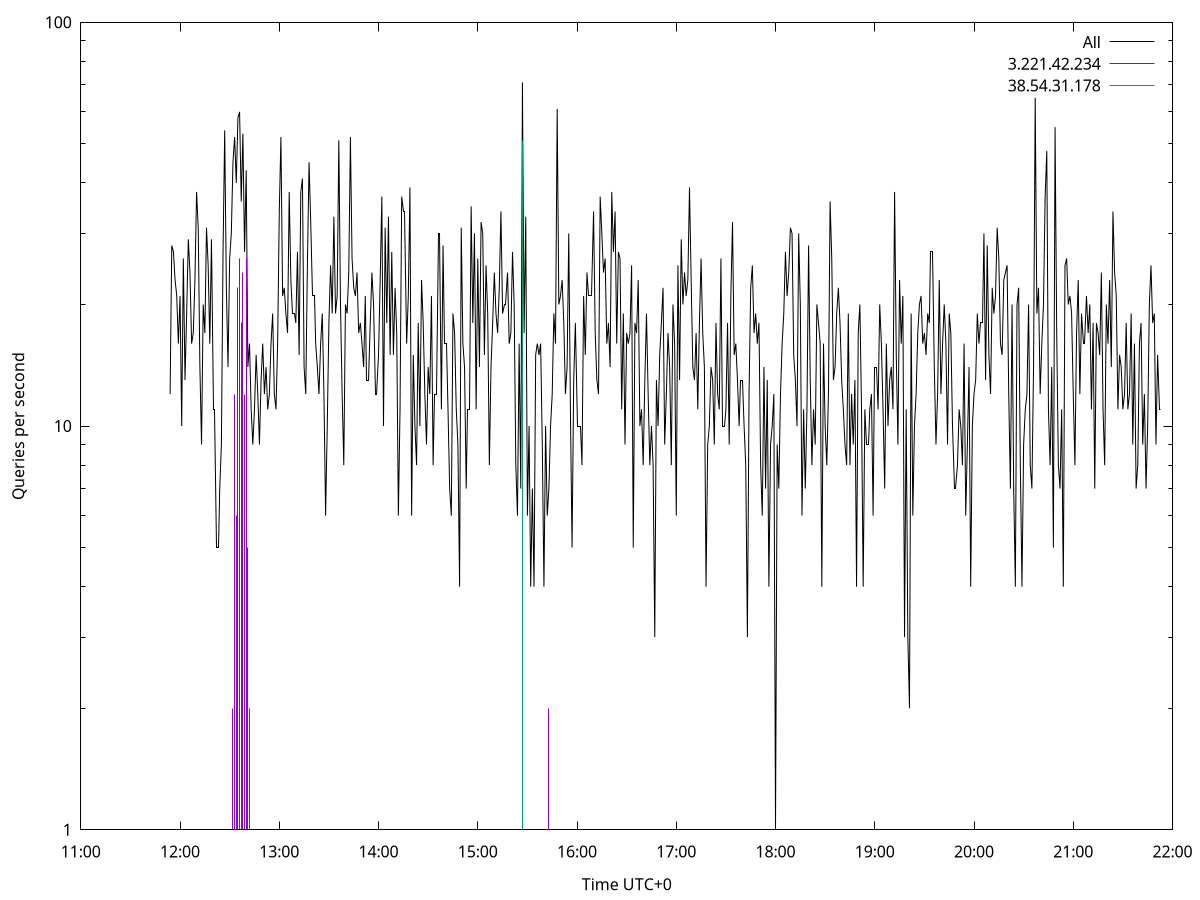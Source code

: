 set terminal pngcairo size 1024,768
set output 'Sun Jan  7 08:11:54 2024.png'
set ylabel 'Queries per second'
set xlabel 'Time UTC+0'
set xdata time
set timefmt "%s"
set log y
plot \
'-' using 1:2 linecolor 0 linetype 2 with lines title 'All', \
'-' using 1:2 linecolor 1 linetype 3 with impulses title "3.221.42.234", \
'-' using 1:2 linecolor 2 linetype 3 with impulses title "38.54.31.178"
1704589914 12
1704589915 28
1704589916 27
1704589917 23
1704589918 21
1704589919 16
1704589920 21
1704589921 10
1704589922 26
1704589923 13
1704589924 19
1704589925 29
1704589926 24
1704589927 16
1704589928 17
1704589929 23
1704589930 38
1704589931 31
1704589932 14
1704589933 9
1704589934 20
1704589935 17
1704589936 31
1704589937 25
1704589938 16
1704589939 29
1704589940 11
1704589941 11
1704589942 5
1704589943 5
1704589944 7
1704589945 9
1704589946 27
1704589947 54
1704589948 22
1704589949 14
1704589950 26
1704589951 30
1704589952 45
1704589953 52
1704589954 40
1704589955 58
1704589956 60
1704589957 36
1704589958 53
1704589959 27
1704589960 43
1704589961 14
1704589962 16
1704589963 11
1704589964 9
1704589965 11
1704589966 15
1704589967 12
1704589968 9
1704589969 13
1704589970 16
1704589971 12
1704589972 14
1704589973 11
1704589974 12
1704589975 16
1704589976 19
1704589977 12
1704589978 11
1704589979 16
1704589980 34
1704589981 52
1704589982 21
1704589983 22
1704589984 19
1704589985 17
1704589986 38
1704589987 23
1704589988 19
1704589989 19
1704589990 18
1704589991 27
1704589992 15
1704589993 38
1704589994 41
1704589995 14
1704589996 12
1704589997 25
1704589998 45
1704589999 32
1704590000 21
1704590001 21
1704590002 16
1704590003 14
1704590004 12
1704590005 16
1704590006 19
1704590007 12
1704590008 6
1704590009 10
1704590010 18
1704590011 25
1704590012 19
1704590013 33
1704590014 19
1704590015 21
1704590016 51
1704590017 20
1704590018 12
1704590019 8
1704590020 20
1704590021 19
1704590022 24
1704590023 52
1704590024 26
1704590025 22
1704590026 21
1704590027 24
1704590028 17
1704590029 18
1704590030 16
1704590031 14
1704590032 21
1704590033 13
1704590034 13
1704590035 18
1704590036 24
1704590037 20
1704590038 12
1704590039 12
1704590040 15
1704590041 23
1704590042 37
1704590043 10
1704590044 31
1704590045 18
1704590046 33
1704590047 15
1704590048 27
1704590049 15
1704590050 22
1704590051 17
1704590052 6
1704590053 11
1704590054 37
1704590055 34
1704590056 34
1704590057 16
1704590058 21
1704590059 39
1704590060 6
1704590061 15
1704590062 10
1704590063 8
1704590064 18
1704590065 10
1704590066 23
1704590067 18
1704590068 12
1704590069 9
1704590070 14
1704590071 12
1704590072 21
1704590073 8
1704590074 12
1704590075 12
1704590076 30
1704590077 30
1704590078 11
1704590079 28
1704590080 16
1704590081 16
1704590082 11
1704590083 7
1704590084 6
1704590085 19
1704590086 17
1704590087 11
1704590088 9
1704590089 4
1704590090 31
1704590091 16
1704590092 14
1704590093 7
1704590094 11
1704590095 11
1704590096 35
1704590097 18
1704590098 30
1704590099 11
1704590100 26
1704590101 14
1704590102 32
1704590103 30
1704590104 15
1704590105 25
1704590106 19
1704590107 8
1704590108 14
1704590109 18
1704590110 24
1704590111 19
1704590112 17
1704590113 22
1704590114 34
1704590115 19
1704590116 20
1704590117 20
1704590118 24
1704590119 16
1704590120 17
1704590121 27
1704590122 20
1704590123 8
1704590124 6
1704590125 16
1704590126 7
1704590127 71
1704590128 17
1704590129 33
1704590130 6
1704590131 10
1704590132 4
1704590133 7
1704590134 4
1704590135 15
1704590136 16
1704590137 15
1704590138 16
1704590139 9
1704590140 4
1704590141 10
1704590142 6
1704590143 7
1704590144 10
1704590145 12
1704590146 19
1704590147 16
1704590148 61
1704590149 20
1704590150 21
1704590151 23
1704590152 18
1704590153 12
1704590154 14
1704590155 30
1704590156 11
1704590157 5
1704590158 13
1704590159 18
1704590160 10
1704590161 10
1704590162 10
1704590163 8
1704590164 21
1704590165 15
1704590166 24
1704590167 21
1704590168 21
1704590169 21
1704590170 34
1704590171 17
1704590172 13
1704590173 12
1704590174 37
1704590175 30
1704590176 24
1704590177 26
1704590178 16
1704590179 18
1704590180 14
1704590181 38
1704590182 27
1704590183 34
1704590184 16
1704590185 27
1704590186 26
1704590187 11
1704590188 19
1704590189 9
1704590190 17
1704590191 16
1704590192 17
1704590193 25
1704590194 5
1704590195 18
1704590196 17
1704590197 23
1704590198 10
1704590199 11
1704590200 8
1704590201 13
1704590202 19
1704590203 12
1704590204 8
1704590205 10
1704590206 8
1704590207 3
1704590208 13
1704590209 10
1704590210 15
1704590211 18
1704590212 22
1704590213 9
1704590214 12
1704590215 17
1704590216 14
1704590217 8
1704590218 20
1704590219 16
1704590220 6
1704590221 25
1704590222 13
1704590223 29
1704590224 20
1704590225 24
1704590226 21
1704590227 23
1704590228 39
1704590229 23
1704590230 14
1704590231 13
1704590232 17
1704590233 11
1704590234 18
1704590235 26
1704590236 17
1704590237 14
1704590238 4
1704590239 9
1704590240 10
1704590241 14
1704590242 13
1704590243 9
1704590244 18
1704590245 12
1704590246 11
1704590247 26
1704590248 10
1704590249 10
1704590250 11
1704590251 18
1704590252 9
1704590253 21
1704590254 32
1704590255 15
1704590256 16
1704590257 13
1704590258 10
1704590259 13
1704590260 13
1704590261 10
1704590262 8
1704590263 3
1704590264 12
1704590265 22
1704590266 25
1704590267 17
1704590268 19
1704590269 16
1704590270 18
1704590271 8
1704590272 6
1704590273 14
1704590274 7
1704590275 13
1704590276 4
1704590277 9
1704590278 10
1704590279 12
1704590280 1
1704590281 9
1704590282 7
1704590283 12
1704590284 16
1704590285 19
1704590286 27
1704590287 21
1704590288 24
1704590289 31
1704590290 30
1704590291 15
1704590292 13
1704590293 10
1704590294 30
1704590295 20
1704590296 6
1704590297 11
1704590298 7
1704590299 11
1704590300 28
1704590301 13
1704590302 8
1704590303 11
1704590304 9
1704590305 20
1704590306 18
1704590307 16
1704590308 4
1704590309 16
1704590310 10
1704590311 8
1704590312 12
1704590313 36
1704590314 26
1704590315 13
1704590316 14
1704590317 19
1704590318 22
1704590319 18
1704590320 13
1704590321 11
1704590322 9
1704590323 8
1704590324 19
1704590325 8
1704590326 12
1704590327 9
1704590328 13
1704590329 4
1704590330 17
1704590331 20
1704590332 11
1704590333 4
1704590334 11
1704590335 9
1704590336 9
1704590337 11
1704590338 12
1704590339 6
1704590340 14
1704590341 14
1704590342 11
1704590343 20
1704590344 16
1704590345 11
1704590346 7
1704590347 16
1704590348 10
1704590349 13
1704590350 14
1704590351 11
1704590352 38
1704590353 15
1704590354 9
1704590355 23
1704590356 16
1704590357 21
1704590358 3
1704590359 11
1704590360 3
1704590361 2
1704590362 19
1704590363 6
1704590364 10
1704590365 12
1704590366 17
1704590367 20
1704590368 21
1704590369 16
1704590370 17
1704590371 15
1704590372 19
1704590373 18
1704590374 27
1704590375 27
1704590376 14
1704590377 9
1704590378 12
1704590379 23
1704590380 12
1704590381 16
1704590382 20
1704590383 16
1704590384 9
1704590385 19
1704590386 17
1704590387 10
1704590388 7
1704590389 7
1704590390 8
1704590391 11
1704590392 10
1704590393 8
1704590394 16
1704590395 6
1704590396 9
1704590397 14
1704590398 4
1704590399 10
1704590400 12
1704590401 13
1704590402 19
1704590403 16
1704590404 18
1704590405 18
1704590406 30
1704590407 13
1704590408 28
1704590409 15
1704590410 12
1704590411 22
1704590412 19
1704590413 21
1704590414 31
1704590415 26
1704590416 16
1704590417 15
1704590418 23
1704590419 24
1704590420 25
1704590421 12
1704590422 7
1704590423 20
1704590424 7
1704590425 4
1704590426 20
1704590427 22
1704590428 8
1704590429 4
1704590430 9
1704590431 11
1704590432 12
1704590433 20
1704590434 8
1704590435 7
1704590436 14
1704590437 65
1704590438 19
1704590439 22
1704590440 12
1704590441 16
1704590442 20
1704590443 37
1704590444 48
1704590445 11
1704590446 8
1704590447 14
1704590448 5
1704590449 55
1704590450 17
1704590451 8
1704590452 7
1704590453 11
1704590454 4
1704590455 25
1704590456 26
1704590457 20
1704590458 21
1704590459 19
1704590460 12
1704590461 8
1704590462 17
1704590463 23
1704590464 12
1704590465 19
1704590466 16
1704590467 16
1704590468 21
1704590469 17
1704590470 20
1704590471 11
1704590472 18
1704590473 7
1704590474 18
1704590475 17
1704590476 15
1704590477 24
1704590478 11
1704590479 8
1704590480 20
1704590481 16
1704590482 23
1704590483 14
1704590484 34
1704590485 24
1704590486 21
1704590487 11
1704590488 15
1704590489 14
1704590490 11
1704590491 12
1704590492 18
1704590493 11
1704590494 12
1704590495 19
1704590496 9
1704590497 16
1704590498 7
1704590499 8
1704590500 16
1704590501 18
1704590502 9
1704590503 12
1704590504 7
1704590505 10
1704590506 20
1704590507 25
1704590508 18
1704590509 19
1704590510 9
1704590511 15
1704590512 11
1704590513 11

e
1704589952 2
1704589953 12
1704589954 6
1704589955 22
1704589956 26
1704589957 18
1704589958 24
1704589959 12
1704589960 26
1704589961 5
1704589962 2
1704589963 1
1704590143 2

e
1704590126 1
1704590127 51

e
